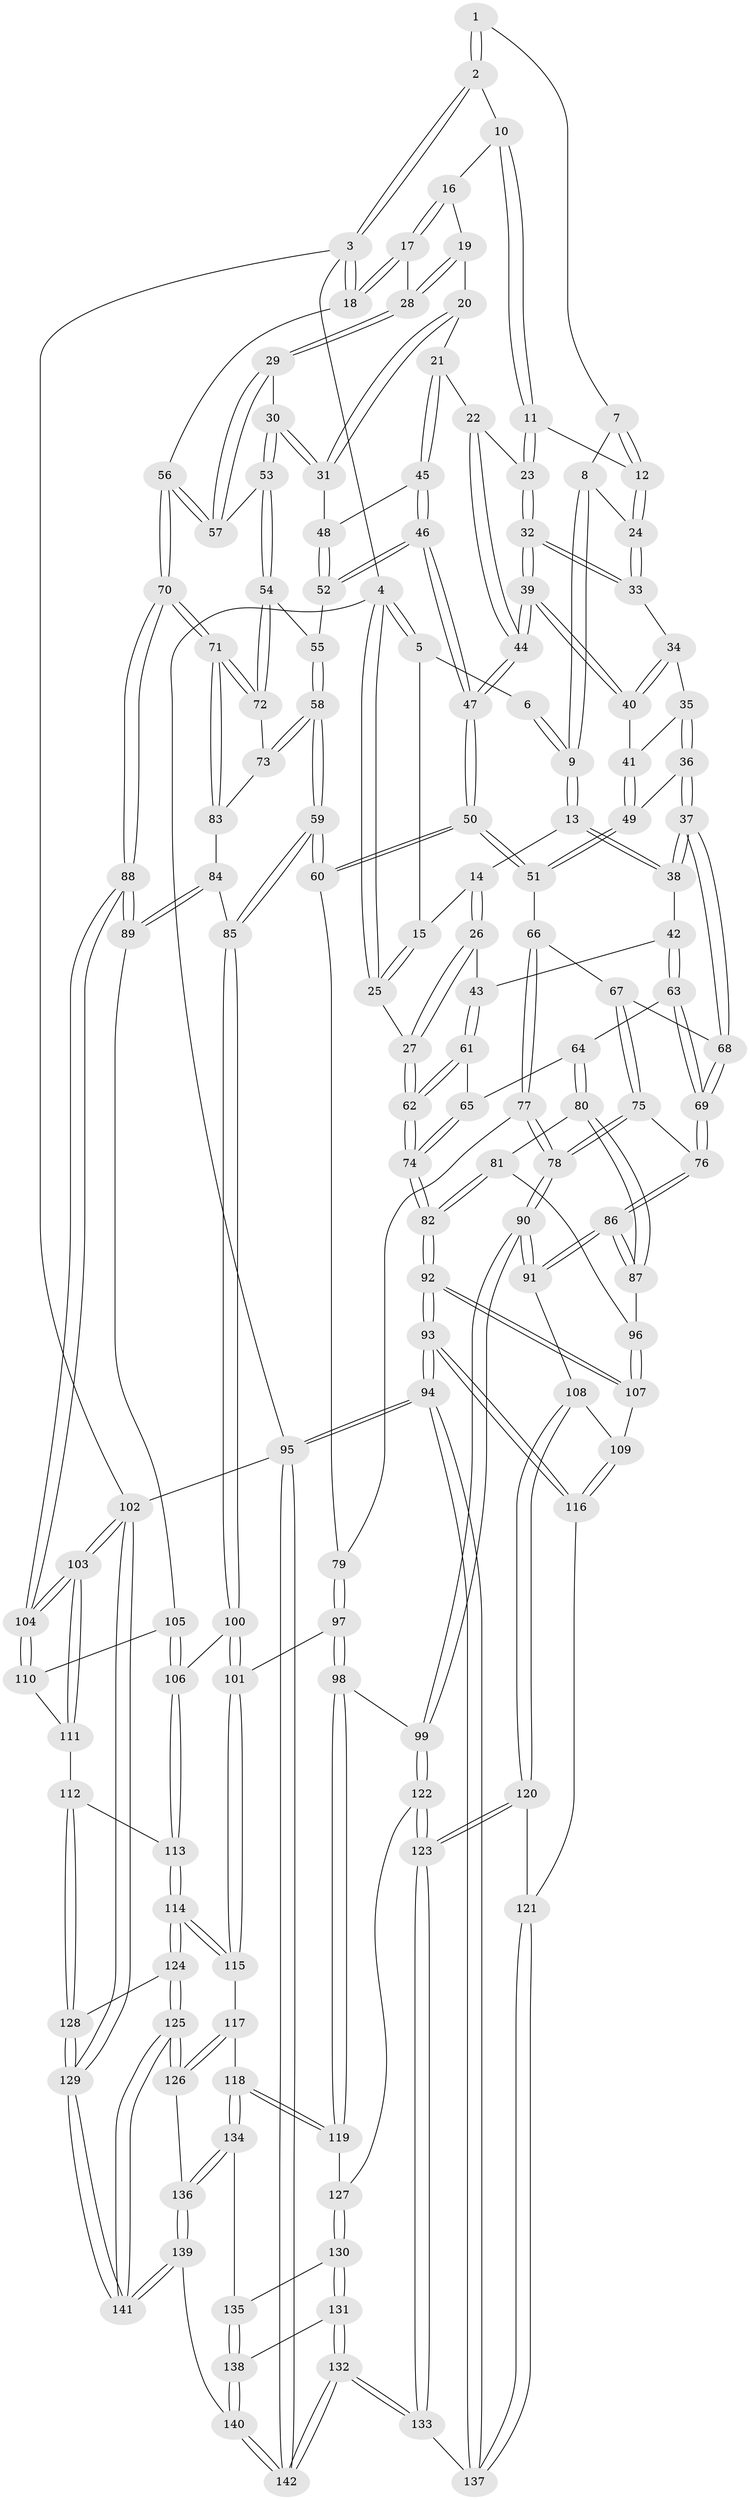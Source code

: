 // coarse degree distribution, {4: 0.26, 3: 0.72, 2: 0.02}
// Generated by graph-tools (version 1.1) at 2025/38/03/04/25 23:38:29]
// undirected, 142 vertices, 352 edges
graph export_dot {
  node [color=gray90,style=filled];
  1 [pos="+0.5922587250656488+0"];
  2 [pos="+0.758632057001451+0"];
  3 [pos="+1+0"];
  4 [pos="+0+0"];
  5 [pos="+0+0"];
  6 [pos="+0.32132594684921495+0"];
  7 [pos="+0.5684128109332052+0"];
  8 [pos="+0.3794653604207633+0.08743233322628134"];
  9 [pos="+0.3163039253240295+0.08504564182592032"];
  10 [pos="+0.7634860544066567+0"];
  11 [pos="+0.6455116057278913+0.13392307380829155"];
  12 [pos="+0.5268431058210034+0.09209011853964702"];
  13 [pos="+0.3059923630018701+0.09954130797772465"];
  14 [pos="+0.11567319033816384+0.07813672614260432"];
  15 [pos="+0.10947490698120767+0.06663586481480045"];
  16 [pos="+0.8069029137090677+0.04167611094204751"];
  17 [pos="+1+0.15285639859027111"];
  18 [pos="+1+0.13600814749089235"];
  19 [pos="+0.7953661641401378+0.11352021190452684"];
  20 [pos="+0.7899367357933104+0.12319475919739224"];
  21 [pos="+0.6900193790616209+0.16947498212186382"];
  22 [pos="+0.6851113808630823+0.168329933003252"];
  23 [pos="+0.6515547104503089+0.14392791582398506"];
  24 [pos="+0.5086473839106518+0.10879610536176844"];
  25 [pos="+0+0.19779662411706217"];
  26 [pos="+0.09166315466043441+0.16446206317844966"];
  27 [pos="+0+0.27680372283262084"];
  28 [pos="+0.93013013194842+0.18807767972250242"];
  29 [pos="+0.8749399004343975+0.2369352273559094"];
  30 [pos="+0.8515935107725153+0.24990044018227134"];
  31 [pos="+0.8137286686228935+0.23103469194493792"];
  32 [pos="+0.5751429074507294+0.2324359372605911"];
  33 [pos="+0.5076063687945258+0.12279422366310108"];
  34 [pos="+0.5046288062347707+0.12861939492176058"];
  35 [pos="+0.4422131372626523+0.1915781989599956"];
  36 [pos="+0.33457783608989305+0.2608639201640821"];
  37 [pos="+0.3235544202054204+0.26115285111442826"];
  38 [pos="+0.30548923872270906+0.2481931980578832"];
  39 [pos="+0.5751411029305404+0.23691182878258882"];
  40 [pos="+0.4920987846086869+0.24053142630936727"];
  41 [pos="+0.49000107776847907+0.24272386156384945"];
  42 [pos="+0.2833429936666404+0.2559195628121593"];
  43 [pos="+0.14861565100710206+0.24668567076135348"];
  44 [pos="+0.6099314805710905+0.31384961296739144"];
  45 [pos="+0.707549787391354+0.20026008032886566"];
  46 [pos="+0.7121676449686025+0.2819639727136997"];
  47 [pos="+0.6143736164622592+0.34710714816019"];
  48 [pos="+0.7953062735919771+0.23774364223766595"];
  49 [pos="+0.4593202290759746+0.2887133396904941"];
  50 [pos="+0.5990922244865801+0.3971763104623945"];
  51 [pos="+0.49279975958101624+0.3246680106748088"];
  52 [pos="+0.7479524155920795+0.2835040407273908"];
  53 [pos="+0.85406007099633+0.3428988008013263"];
  54 [pos="+0.8468737570709804+0.3533057557615434"];
  55 [pos="+0.751853261047879+0.28979703077572866"];
  56 [pos="+1+0.3464693601299195"];
  57 [pos="+0.9785898046529251+0.3296180316526856"];
  58 [pos="+0.75898635673568+0.475286123981832"];
  59 [pos="+0.7574059984002555+0.4772688290797012"];
  60 [pos="+0.6056484607862354+0.4361490314143827"];
  61 [pos="+0.0976623836293381+0.32279664522440343"];
  62 [pos="+0+0.2892297371735534"];
  63 [pos="+0.1798256750927206+0.42767583883095334"];
  64 [pos="+0.1398725243822392+0.4188968918517494"];
  65 [pos="+0.11620526839107155+0.37307018542353115"];
  66 [pos="+0.39026423151750383+0.39766243732652734"];
  67 [pos="+0.3487709975839515+0.3732673493435299"];
  68 [pos="+0.34652655299023194+0.3671083157950384"];
  69 [pos="+0.1833453200701868+0.4312922923609458"];
  70 [pos="+1+0.4107460010208544"];
  71 [pos="+1+0.41515456087020364"];
  72 [pos="+0.8326138933096127+0.3919142939951283"];
  73 [pos="+0.8184739907852624+0.4159051069364547"];
  74 [pos="+0+0.44906302846330454"];
  75 [pos="+0.3006458904535049+0.47332871444886115"];
  76 [pos="+0.21534081217488604+0.47342943169130614"];
  77 [pos="+0.4243423828348144+0.4319355556356199"];
  78 [pos="+0.35742546386116003+0.5369678773328945"];
  79 [pos="+0.583950554128052+0.4576098020886064"];
  80 [pos="+0.05111224319347873+0.4877475762469229"];
  81 [pos="+0+0.4950616269952542"];
  82 [pos="+0+0.4606714795073075"];
  83 [pos="+0.9443574956534646+0.4470399014623878"];
  84 [pos="+0.8913382175368297+0.5075454186727494"];
  85 [pos="+0.7677504648843053+0.49648741376017286"];
  86 [pos="+0.1907787858726235+0.5986491133401771"];
  87 [pos="+0.1446014646136486+0.5849397750935654"];
  88 [pos="+1+0.5678018354712252"];
  89 [pos="+1+0.5732651734597886"];
  90 [pos="+0.3939357667968025+0.657049703219226"];
  91 [pos="+0.21677976002515598+0.6428100211820146"];
  92 [pos="+0+0.7959786929032786"];
  93 [pos="+0+0.8740476551406827"];
  94 [pos="+0+1"];
  95 [pos="+0+1"];
  96 [pos="+0.056004090765016994+0.6193862139709927"];
  97 [pos="+0.5225635851913676+0.5964952722434266"];
  98 [pos="+0.4222908405296167+0.670528150079029"];
  99 [pos="+0.41036599658554673+0.6677830100243314"];
  100 [pos="+0.7909192745629634+0.6242163961846775"];
  101 [pos="+0.6815123933686632+0.6862803039302502"];
  102 [pos="+1+1"];
  103 [pos="+1+0.9800058050130157"];
  104 [pos="+1+0.7688747599200011"];
  105 [pos="+0.8339756699656059+0.638759220149184"];
  106 [pos="+0.8105267026695939+0.6393112218770772"];
  107 [pos="+0.04737291438202886+0.6395747190880319"];
  108 [pos="+0.18166410737078437+0.6920358892758025"];
  109 [pos="+0.11567803454777799+0.7060386532975149"];
  110 [pos="+0.9276407911984222+0.6987182338078022"];
  111 [pos="+0.8804231446673687+0.7980709193320945"];
  112 [pos="+0.8795443401727381+0.7978807272216544"];
  113 [pos="+0.8318884839861097+0.7628675516081646"];
  114 [pos="+0.7387548397358923+0.8246717979085698"];
  115 [pos="+0.6743354165549432+0.723069551812468"];
  116 [pos="+0.0003852681329993847+0.8115645908313466"];
  117 [pos="+0.6271235865653401+0.7620551605042074"];
  118 [pos="+0.5085281665440893+0.7995232878848542"];
  119 [pos="+0.4533868439272244+0.7362799659542263"];
  120 [pos="+0.20027905870208407+0.8347126420040756"];
  121 [pos="+0.09980716450825024+0.8358122055115201"];
  122 [pos="+0.2875991699157534+0.8120689062129287"];
  123 [pos="+0.22349776246774225+0.8554445714793079"];
  124 [pos="+0.7192950591081277+0.8937589569643482"];
  125 [pos="+0.704094266131641+0.9028179838215906"];
  126 [pos="+0.6791912908783112+0.8972038269097746"];
  127 [pos="+0.37205415103832906+0.8711864202716953"];
  128 [pos="+0.8075885476958266+0.9186988924781427"];
  129 [pos="+1+1"];
  130 [pos="+0.36670094007016174+0.9118578733941783"];
  131 [pos="+0.3166274080478142+0.9588860186848782"];
  132 [pos="+0.28497903516104933+0.9854915709908545"];
  133 [pos="+0.2340684722626963+0.9135352931568719"];
  134 [pos="+0.5286245330849705+0.8736870215025507"];
  135 [pos="+0.472863326681981+0.9147400407083411"];
  136 [pos="+0.5570999917448672+0.896417254949494"];
  137 [pos="+0.11771530276851479+0.949986823013903"];
  138 [pos="+0.4576855249426993+0.9572095721882575"];
  139 [pos="+0.5684409304622842+1"];
  140 [pos="+0.3980828186032805+1"];
  141 [pos="+0.684075962281321+1"];
  142 [pos="+0.3074713638597005+1"];
  1 -- 2;
  1 -- 2;
  1 -- 7;
  2 -- 3;
  2 -- 3;
  2 -- 10;
  3 -- 4;
  3 -- 18;
  3 -- 18;
  3 -- 102;
  4 -- 5;
  4 -- 5;
  4 -- 25;
  4 -- 25;
  4 -- 95;
  5 -- 6;
  5 -- 15;
  6 -- 9;
  6 -- 9;
  7 -- 8;
  7 -- 12;
  7 -- 12;
  8 -- 9;
  8 -- 9;
  8 -- 24;
  9 -- 13;
  9 -- 13;
  10 -- 11;
  10 -- 11;
  10 -- 16;
  11 -- 12;
  11 -- 23;
  11 -- 23;
  12 -- 24;
  12 -- 24;
  13 -- 14;
  13 -- 38;
  13 -- 38;
  14 -- 15;
  14 -- 26;
  14 -- 26;
  15 -- 25;
  15 -- 25;
  16 -- 17;
  16 -- 17;
  16 -- 19;
  17 -- 18;
  17 -- 18;
  17 -- 28;
  18 -- 56;
  19 -- 20;
  19 -- 28;
  19 -- 28;
  20 -- 21;
  20 -- 31;
  20 -- 31;
  21 -- 22;
  21 -- 45;
  21 -- 45;
  22 -- 23;
  22 -- 44;
  22 -- 44;
  23 -- 32;
  23 -- 32;
  24 -- 33;
  24 -- 33;
  25 -- 27;
  26 -- 27;
  26 -- 27;
  26 -- 43;
  27 -- 62;
  27 -- 62;
  28 -- 29;
  28 -- 29;
  29 -- 30;
  29 -- 57;
  29 -- 57;
  30 -- 31;
  30 -- 31;
  30 -- 53;
  30 -- 53;
  31 -- 48;
  32 -- 33;
  32 -- 33;
  32 -- 39;
  32 -- 39;
  33 -- 34;
  34 -- 35;
  34 -- 40;
  34 -- 40;
  35 -- 36;
  35 -- 36;
  35 -- 41;
  36 -- 37;
  36 -- 37;
  36 -- 49;
  37 -- 38;
  37 -- 38;
  37 -- 68;
  37 -- 68;
  38 -- 42;
  39 -- 40;
  39 -- 40;
  39 -- 44;
  39 -- 44;
  40 -- 41;
  41 -- 49;
  41 -- 49;
  42 -- 43;
  42 -- 63;
  42 -- 63;
  43 -- 61;
  43 -- 61;
  44 -- 47;
  44 -- 47;
  45 -- 46;
  45 -- 46;
  45 -- 48;
  46 -- 47;
  46 -- 47;
  46 -- 52;
  46 -- 52;
  47 -- 50;
  47 -- 50;
  48 -- 52;
  48 -- 52;
  49 -- 51;
  49 -- 51;
  50 -- 51;
  50 -- 51;
  50 -- 60;
  50 -- 60;
  51 -- 66;
  52 -- 55;
  53 -- 54;
  53 -- 54;
  53 -- 57;
  54 -- 55;
  54 -- 72;
  54 -- 72;
  55 -- 58;
  55 -- 58;
  56 -- 57;
  56 -- 57;
  56 -- 70;
  56 -- 70;
  58 -- 59;
  58 -- 59;
  58 -- 73;
  58 -- 73;
  59 -- 60;
  59 -- 60;
  59 -- 85;
  59 -- 85;
  60 -- 79;
  61 -- 62;
  61 -- 62;
  61 -- 65;
  62 -- 74;
  62 -- 74;
  63 -- 64;
  63 -- 69;
  63 -- 69;
  64 -- 65;
  64 -- 80;
  64 -- 80;
  65 -- 74;
  65 -- 74;
  66 -- 67;
  66 -- 77;
  66 -- 77;
  67 -- 68;
  67 -- 75;
  67 -- 75;
  68 -- 69;
  68 -- 69;
  69 -- 76;
  69 -- 76;
  70 -- 71;
  70 -- 71;
  70 -- 88;
  70 -- 88;
  71 -- 72;
  71 -- 72;
  71 -- 83;
  71 -- 83;
  72 -- 73;
  73 -- 83;
  74 -- 82;
  74 -- 82;
  75 -- 76;
  75 -- 78;
  75 -- 78;
  76 -- 86;
  76 -- 86;
  77 -- 78;
  77 -- 78;
  77 -- 79;
  78 -- 90;
  78 -- 90;
  79 -- 97;
  79 -- 97;
  80 -- 81;
  80 -- 87;
  80 -- 87;
  81 -- 82;
  81 -- 82;
  81 -- 96;
  82 -- 92;
  82 -- 92;
  83 -- 84;
  84 -- 85;
  84 -- 89;
  84 -- 89;
  85 -- 100;
  85 -- 100;
  86 -- 87;
  86 -- 87;
  86 -- 91;
  86 -- 91;
  87 -- 96;
  88 -- 89;
  88 -- 89;
  88 -- 104;
  88 -- 104;
  89 -- 105;
  90 -- 91;
  90 -- 91;
  90 -- 99;
  90 -- 99;
  91 -- 108;
  92 -- 93;
  92 -- 93;
  92 -- 107;
  92 -- 107;
  93 -- 94;
  93 -- 94;
  93 -- 116;
  93 -- 116;
  94 -- 95;
  94 -- 95;
  94 -- 137;
  94 -- 137;
  95 -- 142;
  95 -- 142;
  95 -- 102;
  96 -- 107;
  96 -- 107;
  97 -- 98;
  97 -- 98;
  97 -- 101;
  98 -- 99;
  98 -- 119;
  98 -- 119;
  99 -- 122;
  99 -- 122;
  100 -- 101;
  100 -- 101;
  100 -- 106;
  101 -- 115;
  101 -- 115;
  102 -- 103;
  102 -- 103;
  102 -- 129;
  102 -- 129;
  103 -- 104;
  103 -- 104;
  103 -- 111;
  103 -- 111;
  104 -- 110;
  104 -- 110;
  105 -- 106;
  105 -- 106;
  105 -- 110;
  106 -- 113;
  106 -- 113;
  107 -- 109;
  108 -- 109;
  108 -- 120;
  108 -- 120;
  109 -- 116;
  109 -- 116;
  110 -- 111;
  111 -- 112;
  112 -- 113;
  112 -- 128;
  112 -- 128;
  113 -- 114;
  113 -- 114;
  114 -- 115;
  114 -- 115;
  114 -- 124;
  114 -- 124;
  115 -- 117;
  116 -- 121;
  117 -- 118;
  117 -- 126;
  117 -- 126;
  118 -- 119;
  118 -- 119;
  118 -- 134;
  118 -- 134;
  119 -- 127;
  120 -- 121;
  120 -- 123;
  120 -- 123;
  121 -- 137;
  121 -- 137;
  122 -- 123;
  122 -- 123;
  122 -- 127;
  123 -- 133;
  123 -- 133;
  124 -- 125;
  124 -- 125;
  124 -- 128;
  125 -- 126;
  125 -- 126;
  125 -- 141;
  125 -- 141;
  126 -- 136;
  127 -- 130;
  127 -- 130;
  128 -- 129;
  128 -- 129;
  129 -- 141;
  129 -- 141;
  130 -- 131;
  130 -- 131;
  130 -- 135;
  131 -- 132;
  131 -- 132;
  131 -- 138;
  132 -- 133;
  132 -- 133;
  132 -- 142;
  132 -- 142;
  133 -- 137;
  134 -- 135;
  134 -- 136;
  134 -- 136;
  135 -- 138;
  135 -- 138;
  136 -- 139;
  136 -- 139;
  138 -- 140;
  138 -- 140;
  139 -- 140;
  139 -- 141;
  139 -- 141;
  140 -- 142;
  140 -- 142;
}
